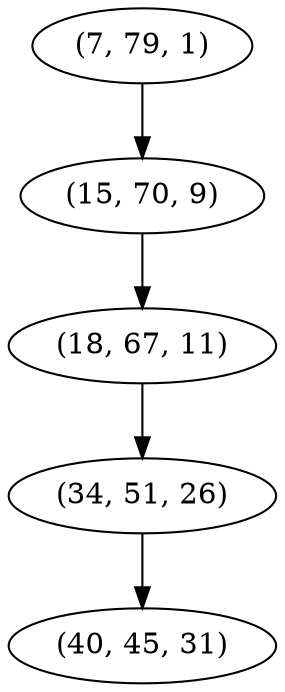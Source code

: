 digraph tree {
    "(7, 79, 1)";
    "(15, 70, 9)";
    "(18, 67, 11)";
    "(34, 51, 26)";
    "(40, 45, 31)";
    "(7, 79, 1)" -> "(15, 70, 9)";
    "(15, 70, 9)" -> "(18, 67, 11)";
    "(18, 67, 11)" -> "(34, 51, 26)";
    "(34, 51, 26)" -> "(40, 45, 31)";
}

